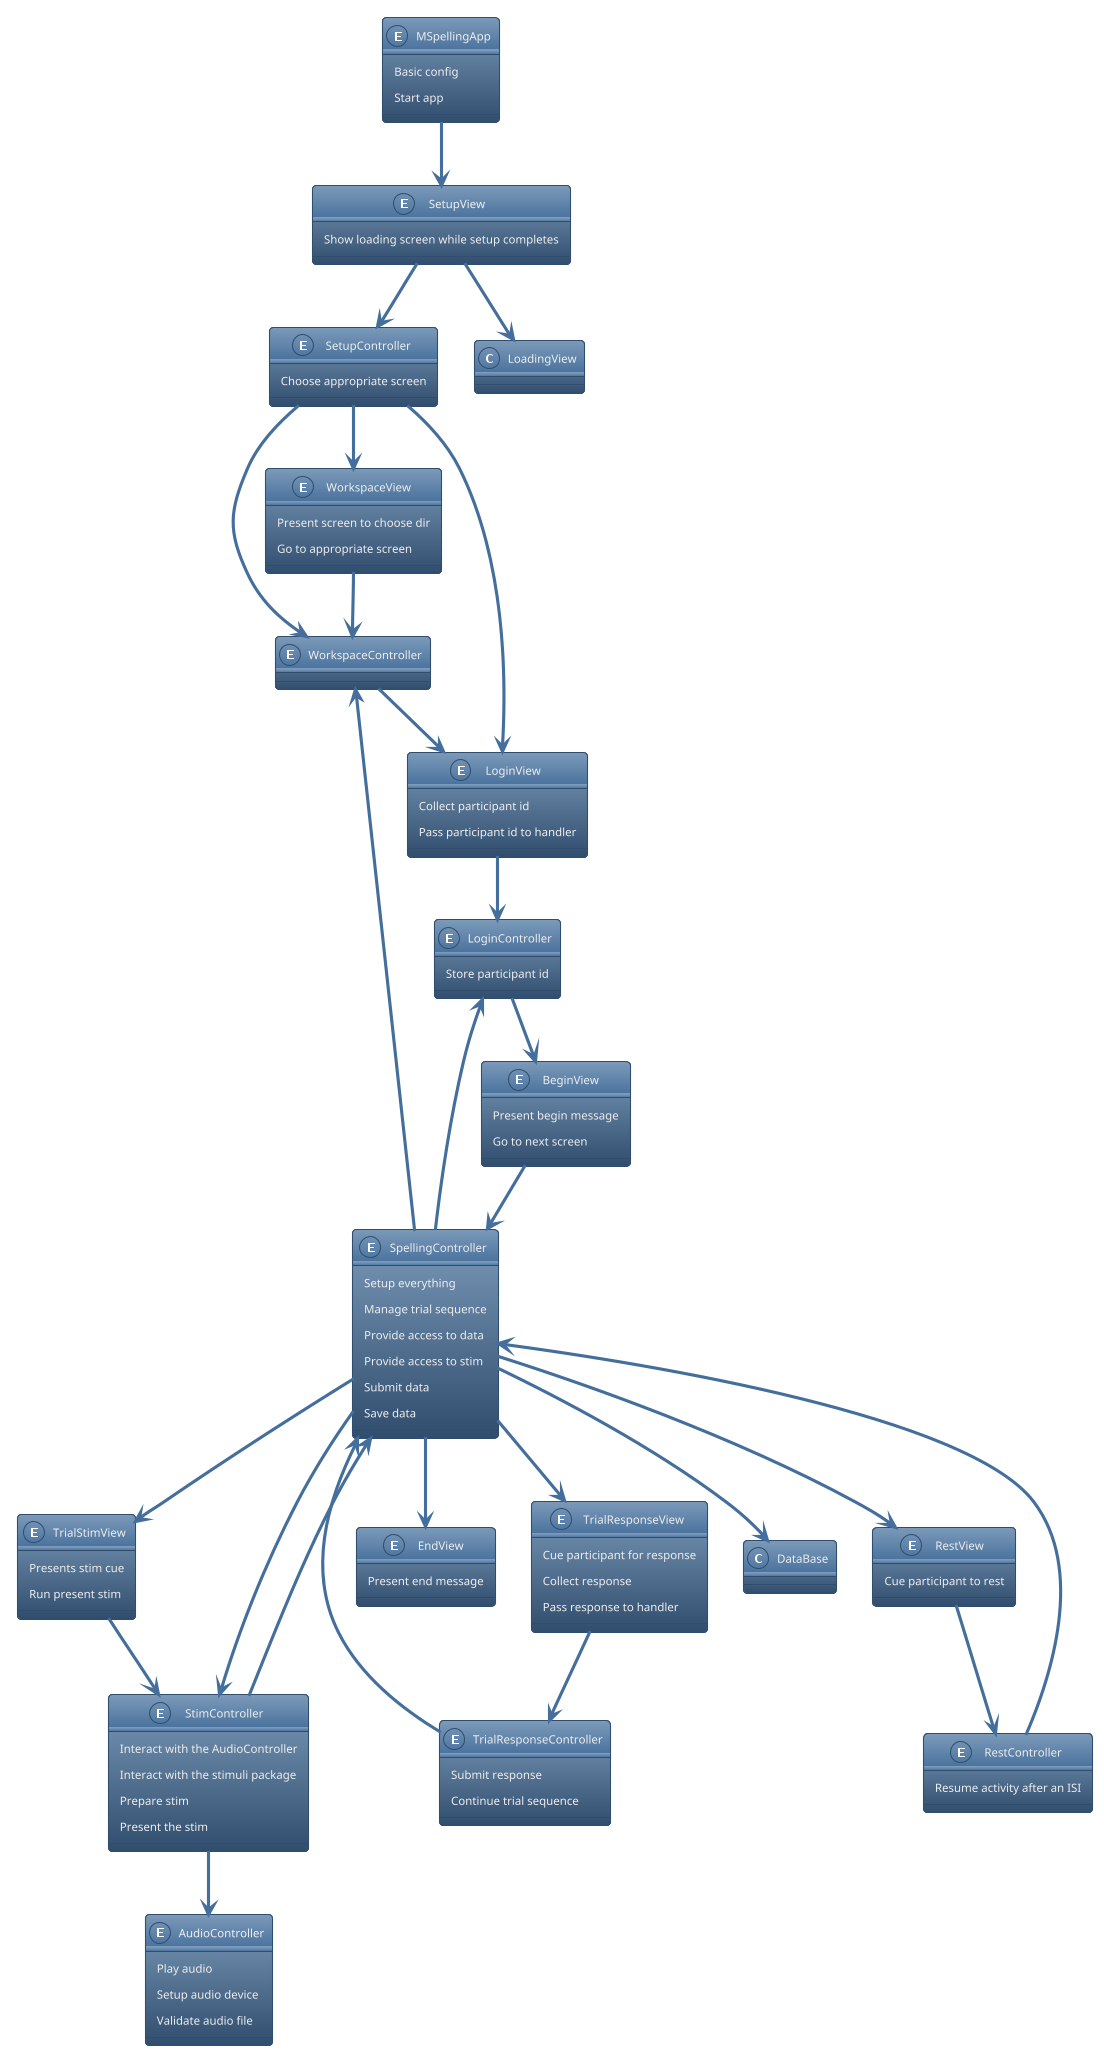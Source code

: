 @startuml Entities and Responsibilities
!theme spacelab

entity MSpellingApp {
    Basic config
    Start app
}

entity SetupController {
    Choose appropriate screen
}

entity SetupView {
    Show loading screen while setup completes
}

entity WorkspaceView {
    Present screen to choose dir 
    Go to appropriate screen
}

entity WorkspaceController {
}

entity LoginView {
    Collect participant id
    Pass participant id to handler
}

entity LoginController {
    Store participant id
}

entity BeginView {
    Present begin message
    Go to next screen
}

entity SpellingController {
    Setup everything
    Manage trial sequence 
    Provide access to data
    Provide access to stim
    Submit data
    Save data
}

entity TrialStimView {
    Presents stim cue
    Run present stim
}

entity TrialResponseView {
    Cue participant for response 
    Collect response
    Pass response to handler
}

entity TrialResponseController {
    Submit response
    Continue trial sequence
}

entity RestView {
    Cue participant to rest 
}

entity RestController {
    Resume activity after an ISI
}

entity EndView {
    Present end message
}

entity StimController {   
    Interact with the AudioController 
    Interact with the stimuli package
    Prepare stim 
    Present the stim
}

entity AudioController {
    Play audio
    Setup audio device
    Validate audio file
}

MSpellingApp --> SetupView
SetupView --> SetupController
SetupView --> LoadingView
SetupController --> WorkspaceController
SetupController --> WorkspaceView
SetupController --> LoginView
WorkspaceView --> WorkspaceController
WorkspaceController --> LoginView
LoginView --> LoginController
LoginController --> BeginView
BeginView --> SpellingController
SpellingController --> TrialStimView
TrialStimView --> StimController
SpellingController --> TrialResponseView
TrialResponseView --> TrialResponseController
TrialResponseController --> SpellingController
SpellingController --> RestView
RestView --> RestController
RestController --> SpellingController
SpellingController --> EndView
SpellingController --> LoginController
SpellingController --> StimController
SpellingController --> WorkspaceController
SpellingController --> DataBase
StimController --> AudioController
StimController --> SpellingController
@enduml
